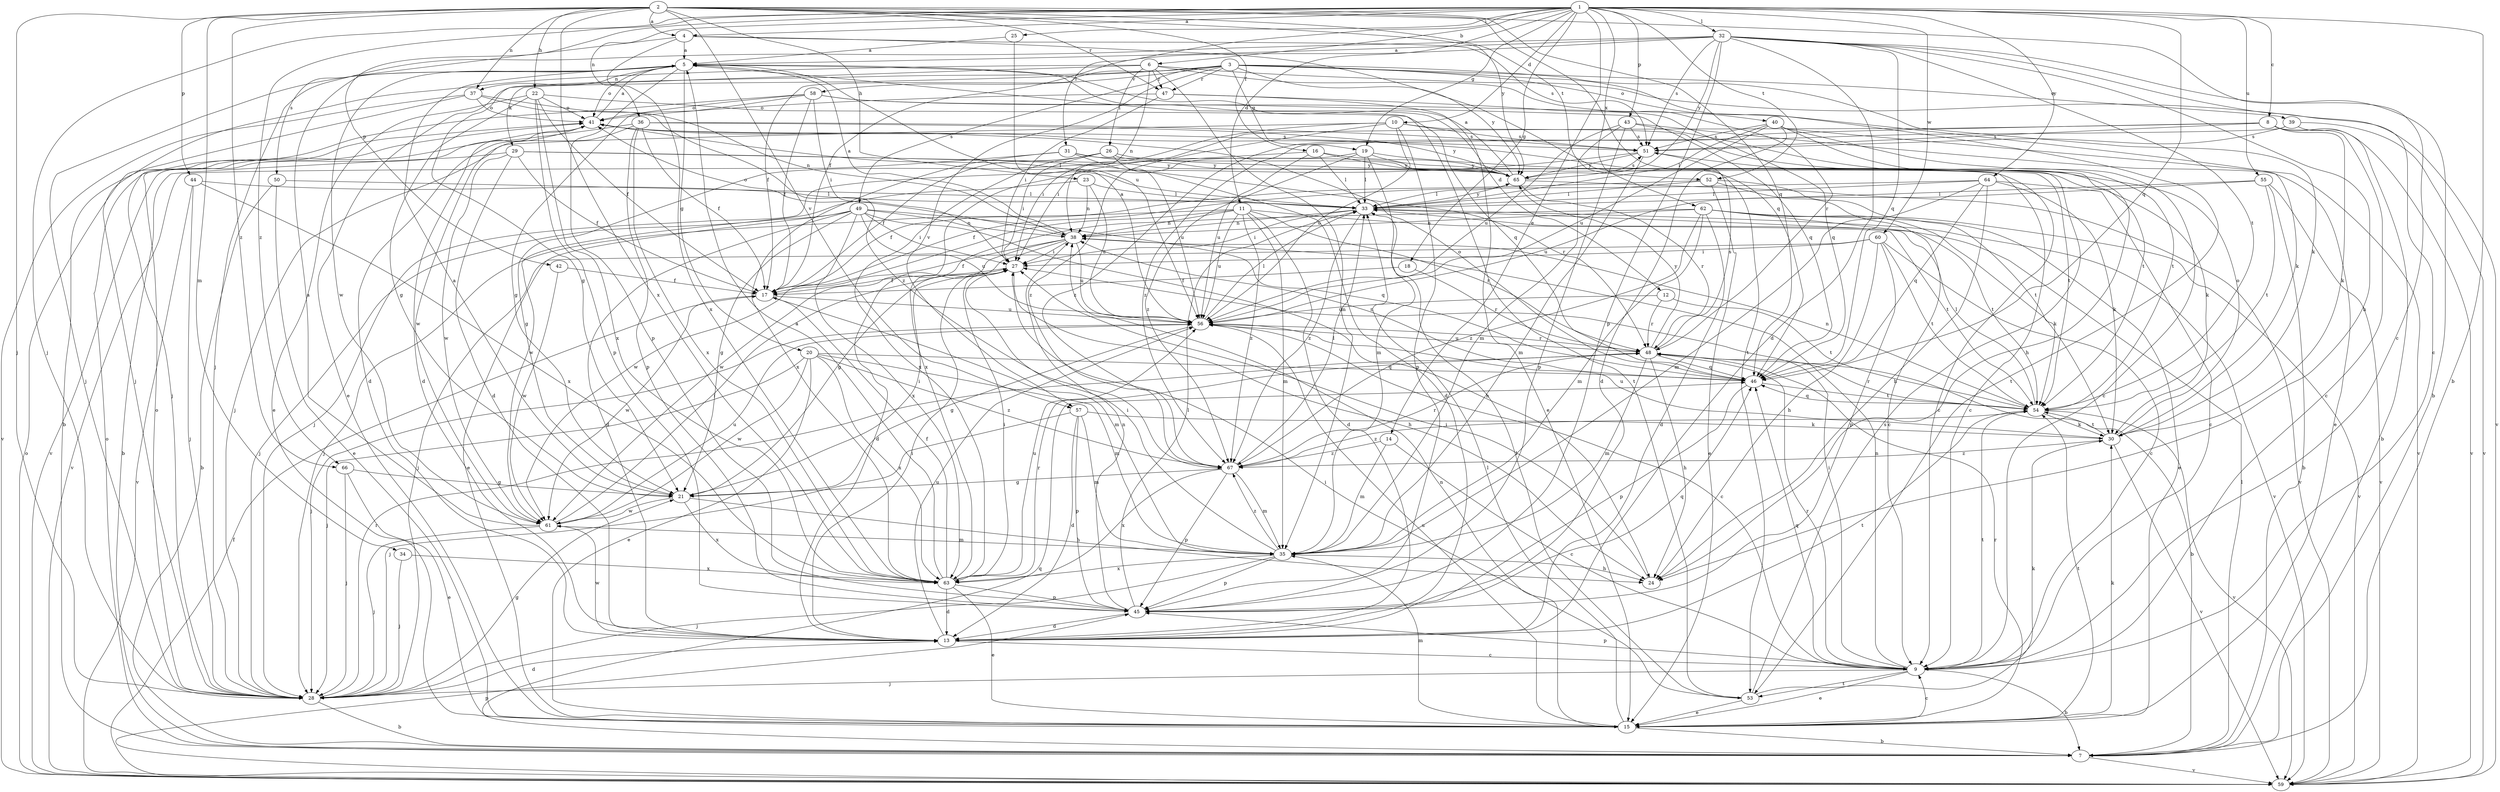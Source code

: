 strict digraph  {
	1 -> 4 [label=a];
	2 -> 4 [label=a];
	4 -> 5 [label=a];
	21 -> 5 [label=a];
	25 -> 5 [label=a];
	32 -> 5 [label=a];
	38 -> 5 [label=a];
	41 -> 5 [label=a];
	56 -> 5 [label=a];
	61 -> 5 [label=a];
	63 -> 5 [label=a];
	65 -> 5 [label=a];
	1 -> 6 [label=b];
	1 -> 7 [label=b];
	9 -> 7 [label=b];
	15 -> 7 [label=b];
	28 -> 7 [label=b];
	29 -> 7 [label=b];
	32 -> 7 [label=b];
	37 -> 7 [label=b];
	39 -> 7 [label=b];
	48 -> 7 [label=b];
	50 -> 7 [label=b];
	55 -> 7 [label=b];
	1 -> 8 [label=c];
	2 -> 9 [label=c];
	8 -> 9 [label=c];
	13 -> 9 [label=c];
	14 -> 9 [label=c];
	15 -> 9 [label=c];
	26 -> 9 [label=c];
	31 -> 9 [label=c];
	32 -> 9 [label=c];
	40 -> 9 [label=c];
	52 -> 9 [label=c];
	56 -> 9 [label=c];
	60 -> 9 [label=c];
	64 -> 9 [label=c];
	1 -> 10 [label=d];
	1 -> 11 [label=d];
	5 -> 12 [label=d];
	11 -> 13 [label=d];
	26 -> 13 [label=d];
	28 -> 13 [label=d];
	29 -> 13 [label=d];
	32 -> 13 [label=d];
	36 -> 13 [label=d];
	38 -> 13 [label=d];
	40 -> 13 [label=d];
	41 -> 13 [label=d];
	45 -> 13 [label=d];
	49 -> 13 [label=d];
	57 -> 13 [label=d];
	62 -> 13 [label=d];
	63 -> 13 [label=d];
	1 -> 14 [label=e];
	3 -> 15 [label=e];
	9 -> 15 [label=e];
	20 -> 15 [label=e];
	22 -> 15 [label=e];
	43 -> 15 [label=e];
	47 -> 15 [label=e];
	49 -> 15 [label=e];
	50 -> 15 [label=e];
	52 -> 15 [label=e];
	53 -> 15 [label=e];
	62 -> 15 [label=e];
	63 -> 15 [label=e];
	66 -> 15 [label=e];
	2 -> 16 [label=f];
	3 -> 17 [label=f];
	18 -> 17 [label=f];
	22 -> 17 [label=f];
	26 -> 17 [label=f];
	27 -> 17 [label=f];
	29 -> 17 [label=f];
	32 -> 17 [label=f];
	36 -> 17 [label=f];
	38 -> 17 [label=f];
	42 -> 17 [label=f];
	52 -> 17 [label=f];
	58 -> 17 [label=f];
	59 -> 17 [label=f];
	63 -> 17 [label=f];
	64 -> 17 [label=f];
	1 -> 18 [label=g];
	1 -> 19 [label=g];
	3 -> 19 [label=g];
	5 -> 20 [label=g];
	6 -> 21 [label=g];
	16 -> 21 [label=g];
	22 -> 21 [label=g];
	28 -> 21 [label=g];
	38 -> 21 [label=g];
	49 -> 21 [label=g];
	56 -> 21 [label=g];
	58 -> 21 [label=g];
	66 -> 21 [label=g];
	67 -> 21 [label=g];
	2 -> 22 [label=h];
	2 -> 23 [label=h];
	21 -> 24 [label=h];
	27 -> 24 [label=h];
	32 -> 24 [label=h];
	35 -> 24 [label=h];
	40 -> 24 [label=h];
	48 -> 24 [label=h];
	49 -> 24 [label=h];
	60 -> 24 [label=h];
	64 -> 24 [label=h];
	1 -> 25 [label=i];
	6 -> 26 [label=i];
	8 -> 27 [label=i];
	9 -> 27 [label=i];
	10 -> 27 [label=i];
	13 -> 27 [label=i];
	21 -> 27 [label=i];
	24 -> 27 [label=i];
	26 -> 27 [label=i];
	33 -> 27 [label=i];
	35 -> 27 [label=i];
	38 -> 27 [label=i];
	47 -> 27 [label=i];
	49 -> 27 [label=i];
	53 -> 27 [label=i];
	58 -> 27 [label=i];
	60 -> 27 [label=i];
	61 -> 27 [label=i];
	63 -> 27 [label=i];
	1 -> 28 [label=j];
	2 -> 28 [label=j];
	5 -> 28 [label=j];
	6 -> 28 [label=j];
	9 -> 28 [label=j];
	10 -> 28 [label=j];
	11 -> 28 [label=j];
	20 -> 28 [label=j];
	32 -> 28 [label=j];
	34 -> 28 [label=j];
	35 -> 28 [label=j];
	44 -> 28 [label=j];
	49 -> 28 [label=j];
	51 -> 28 [label=j];
	56 -> 28 [label=j];
	57 -> 28 [label=j];
	58 -> 28 [label=j];
	60 -> 28 [label=j];
	61 -> 28 [label=j];
	66 -> 28 [label=j];
	3 -> 29 [label=k];
	3 -> 30 [label=k];
	8 -> 30 [label=k];
	15 -> 30 [label=k];
	19 -> 30 [label=k];
	53 -> 30 [label=k];
	54 -> 30 [label=k];
	57 -> 30 [label=k];
	58 -> 30 [label=k];
	62 -> 30 [label=k];
	64 -> 30 [label=k];
	1 -> 31 [label=l];
	1 -> 32 [label=l];
	7 -> 33 [label=l];
	15 -> 33 [label=l];
	16 -> 33 [label=l];
	19 -> 33 [label=l];
	23 -> 33 [label=l];
	40 -> 33 [label=l];
	41 -> 33 [label=l];
	44 -> 33 [label=l];
	45 -> 33 [label=l];
	50 -> 33 [label=l];
	52 -> 33 [label=l];
	53 -> 33 [label=l];
	54 -> 33 [label=l];
	55 -> 33 [label=l];
	56 -> 33 [label=l];
	64 -> 33 [label=l];
	65 -> 33 [label=l];
	67 -> 33 [label=l];
	2 -> 34 [label=m];
	6 -> 35 [label=m];
	11 -> 35 [label=m];
	14 -> 35 [label=m];
	15 -> 35 [label=m];
	17 -> 35 [label=m];
	19 -> 35 [label=m];
	20 -> 35 [label=m];
	43 -> 35 [label=m];
	48 -> 35 [label=m];
	51 -> 35 [label=m];
	57 -> 35 [label=m];
	61 -> 35 [label=m];
	62 -> 35 [label=m];
	64 -> 35 [label=m];
	67 -> 35 [label=m];
	1 -> 36 [label=n];
	2 -> 37 [label=n];
	5 -> 37 [label=n];
	6 -> 38 [label=n];
	9 -> 38 [label=n];
	11 -> 38 [label=n];
	15 -> 38 [label=n];
	23 -> 38 [label=n];
	33 -> 38 [label=n];
	37 -> 38 [label=n];
	45 -> 38 [label=n];
	46 -> 38 [label=n];
	49 -> 38 [label=n];
	54 -> 38 [label=n];
	62 -> 38 [label=n];
	3 -> 39 [label=o];
	3 -> 40 [label=o];
	5 -> 41 [label=o];
	7 -> 41 [label=o];
	22 -> 41 [label=o];
	28 -> 41 [label=o];
	30 -> 41 [label=o];
	37 -> 41 [label=o];
	38 -> 41 [label=o];
	46 -> 41 [label=o];
	47 -> 41 [label=o];
	58 -> 41 [label=o];
	59 -> 41 [label=o];
	1 -> 42 [label=p];
	1 -> 43 [label=p];
	2 -> 44 [label=p];
	5 -> 45 [label=p];
	9 -> 45 [label=p];
	10 -> 45 [label=p];
	22 -> 45 [label=p];
	32 -> 45 [label=p];
	35 -> 45 [label=p];
	36 -> 45 [label=p];
	43 -> 45 [label=p];
	46 -> 45 [label=p];
	57 -> 45 [label=p];
	59 -> 45 [label=p];
	60 -> 45 [label=p];
	63 -> 45 [label=p];
	67 -> 45 [label=p];
	1 -> 46 [label=q];
	2 -> 46 [label=q];
	4 -> 46 [label=q];
	7 -> 46 [label=q];
	9 -> 46 [label=q];
	20 -> 46 [label=q];
	22 -> 46 [label=q];
	32 -> 46 [label=q];
	45 -> 46 [label=q];
	47 -> 46 [label=q];
	48 -> 46 [label=q];
	49 -> 46 [label=q];
	54 -> 46 [label=q];
	58 -> 46 [label=q];
	64 -> 46 [label=q];
	2 -> 47 [label=r];
	3 -> 47 [label=r];
	6 -> 47 [label=r];
	6 -> 48 [label=r];
	9 -> 48 [label=r];
	11 -> 48 [label=r];
	12 -> 48 [label=r];
	15 -> 48 [label=r];
	18 -> 48 [label=r];
	28 -> 48 [label=r];
	29 -> 48 [label=r];
	54 -> 48 [label=r];
	56 -> 48 [label=r];
	63 -> 48 [label=r];
	65 -> 48 [label=r];
	67 -> 48 [label=r];
	3 -> 49 [label=s];
	4 -> 50 [label=s];
	4 -> 51 [label=s];
	8 -> 51 [label=s];
	10 -> 51 [label=s];
	32 -> 51 [label=s];
	36 -> 51 [label=s];
	39 -> 51 [label=s];
	40 -> 51 [label=s];
	41 -> 51 [label=s];
	43 -> 51 [label=s];
	48 -> 51 [label=s];
	53 -> 51 [label=s];
	65 -> 51 [label=s];
	1 -> 52 [label=t];
	2 -> 52 [label=t];
	2 -> 53 [label=t];
	3 -> 53 [label=t];
	5 -> 53 [label=t];
	9 -> 53 [label=t];
	9 -> 54 [label=t];
	10 -> 54 [label=t];
	11 -> 54 [label=t];
	12 -> 54 [label=t];
	13 -> 54 [label=t];
	15 -> 54 [label=t];
	16 -> 54 [label=t];
	30 -> 54 [label=t];
	32 -> 54 [label=t];
	43 -> 54 [label=t];
	46 -> 54 [label=t];
	52 -> 54 [label=t];
	55 -> 54 [label=t];
	60 -> 54 [label=t];
	62 -> 54 [label=t];
	1 -> 55 [label=u];
	10 -> 56 [label=u];
	11 -> 56 [label=u];
	12 -> 56 [label=u];
	13 -> 56 [label=u];
	15 -> 56 [label=u];
	16 -> 56 [label=u];
	17 -> 56 [label=u];
	23 -> 56 [label=u];
	25 -> 56 [label=u];
	30 -> 56 [label=u];
	31 -> 56 [label=u];
	38 -> 56 [label=u];
	40 -> 56 [label=u];
	43 -> 56 [label=u];
	48 -> 56 [label=u];
	49 -> 56 [label=u];
	55 -> 56 [label=u];
	61 -> 56 [label=u];
	63 -> 56 [label=u];
	2 -> 57 [label=v];
	3 -> 57 [label=v];
	3 -> 58 [label=v];
	6 -> 59 [label=v];
	7 -> 59 [label=v];
	8 -> 59 [label=v];
	30 -> 59 [label=v];
	31 -> 59 [label=v];
	33 -> 59 [label=v];
	36 -> 59 [label=v];
	37 -> 59 [label=v];
	39 -> 59 [label=v];
	40 -> 59 [label=v];
	44 -> 59 [label=v];
	54 -> 59 [label=v];
	55 -> 59 [label=v];
	62 -> 59 [label=v];
	65 -> 59 [label=v];
	1 -> 60 [label=w];
	5 -> 61 [label=w];
	11 -> 61 [label=w];
	13 -> 61 [label=w];
	17 -> 61 [label=w];
	20 -> 61 [label=w];
	21 -> 61 [label=w];
	23 -> 61 [label=w];
	29 -> 61 [label=w];
	41 -> 61 [label=w];
	42 -> 61 [label=w];
	62 -> 61 [label=w];
	1 -> 62 [label=x];
	2 -> 63 [label=x];
	4 -> 63 [label=x];
	19 -> 63 [label=x];
	20 -> 63 [label=x];
	21 -> 63 [label=x];
	22 -> 63 [label=x];
	26 -> 63 [label=x];
	31 -> 63 [label=x];
	34 -> 63 [label=x];
	35 -> 63 [label=x];
	36 -> 63 [label=x];
	44 -> 63 [label=x];
	49 -> 63 [label=x];
	67 -> 63 [label=x];
	1 -> 64 [label=y];
	2 -> 65 [label=y];
	3 -> 65 [label=y];
	16 -> 65 [label=y];
	19 -> 65 [label=y];
	26 -> 65 [label=y];
	29 -> 65 [label=y];
	31 -> 65 [label=y];
	32 -> 65 [label=y];
	33 -> 65 [label=y];
	36 -> 65 [label=y];
	48 -> 65 [label=y];
	51 -> 65 [label=y];
	1 -> 66 [label=z];
	2 -> 66 [label=z];
	8 -> 67 [label=z];
	10 -> 67 [label=z];
	11 -> 67 [label=z];
	14 -> 67 [label=z];
	19 -> 67 [label=z];
	20 -> 67 [label=z];
	30 -> 67 [label=z];
	33 -> 67 [label=z];
	35 -> 67 [label=z];
	37 -> 67 [label=z];
	39 -> 67 [label=z];
	54 -> 67 [label=z];
	62 -> 67 [label=z];
}
